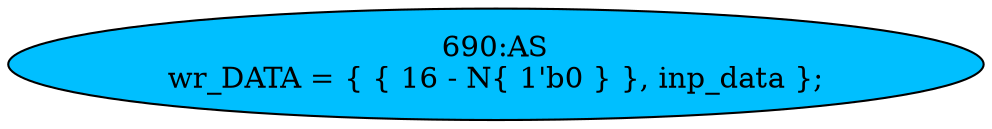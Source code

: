 strict digraph "" {
	node [label="\N"];
	"690:AS"	 [ast="<pyverilog.vparser.ast.Assign object at 0x7f9d7db6b850>",
		def_var="['wr_DATA']",
		fillcolor=deepskyblue,
		label="690:AS
wr_DATA = { { 16 - N{ 1'b0 } }, inp_data };",
		statements="[]",
		style=filled,
		typ=Assign,
		use_var="['inp_data']"];
}
